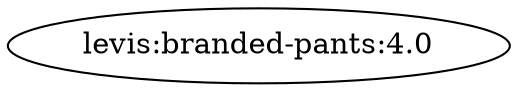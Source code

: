 digraph G {
   // ensure we always include this plugin even if no dependencies
   "levis:branded-pants:4.0"

}
